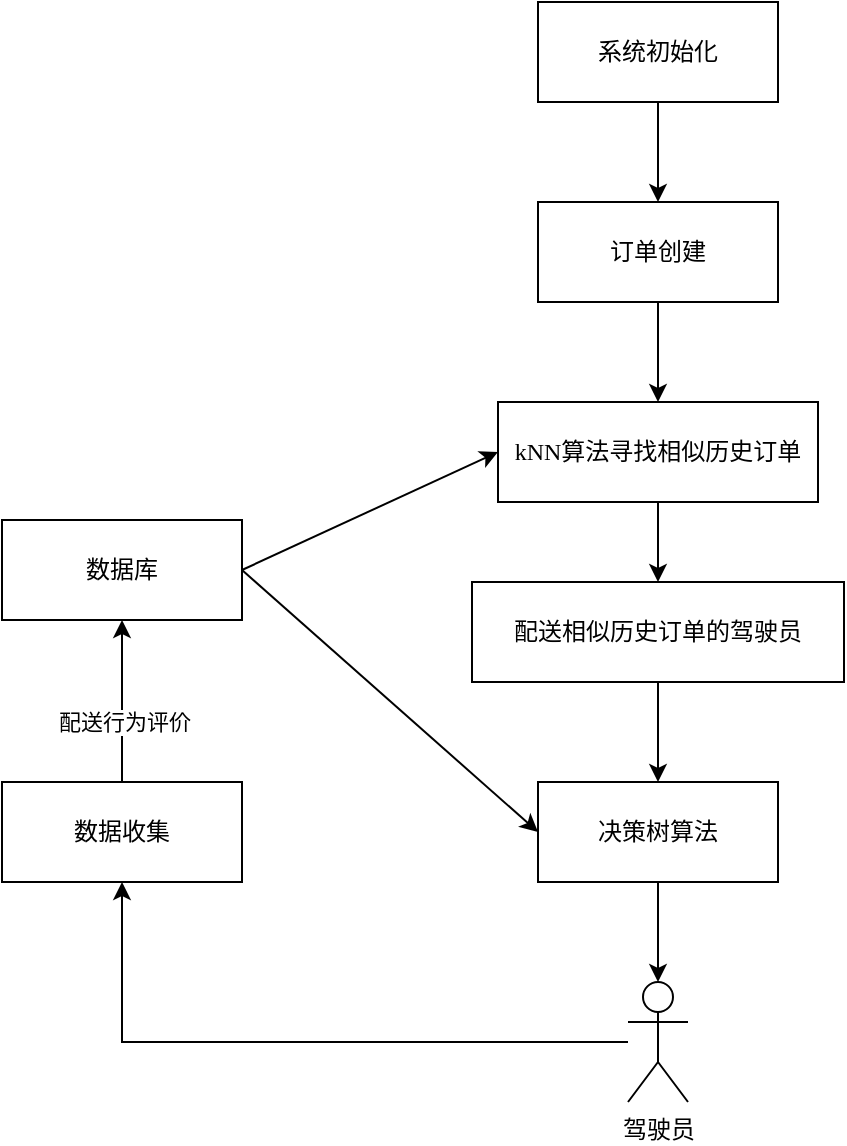 <mxfile version="13.10.4" type="github" pages="2">
  <diagram id="PeFQfypTE_811V4LsQpA" name="Page-1">
    <mxGraphModel dx="946" dy="614" grid="1" gridSize="10" guides="1" tooltips="1" connect="1" arrows="1" fold="1" page="1" pageScale="1" pageWidth="827" pageHeight="1169" math="0" shadow="0">
      <root>
        <mxCell id="0" />
        <mxCell id="1" parent="0" />
        <mxCell id="2WCbWdA5m7WLPWOlQFtL-9" style="edgeStyle=orthogonalEdgeStyle;rounded=0;orthogonalLoop=1;jettySize=auto;html=1;entryX=0.5;entryY=0;entryDx=0;entryDy=0;fontFamily=Georgia;" parent="1" source="2WCbWdA5m7WLPWOlQFtL-1" target="2WCbWdA5m7WLPWOlQFtL-2" edge="1">
          <mxGeometry relative="1" as="geometry" />
        </mxCell>
        <mxCell id="2WCbWdA5m7WLPWOlQFtL-1" value="订单创建" style="rounded=0;whiteSpace=wrap;html=1;fontFamily=Georgia;" parent="1" vertex="1">
          <mxGeometry x="360" y="100" width="120" height="50" as="geometry" />
        </mxCell>
        <mxCell id="2WCbWdA5m7WLPWOlQFtL-10" style="edgeStyle=orthogonalEdgeStyle;rounded=0;orthogonalLoop=1;jettySize=auto;html=1;entryX=0.5;entryY=0;entryDx=0;entryDy=0;fontFamily=Georgia;" parent="1" source="2WCbWdA5m7WLPWOlQFtL-2" target="2WCbWdA5m7WLPWOlQFtL-3" edge="1">
          <mxGeometry relative="1" as="geometry" />
        </mxCell>
        <mxCell id="2WCbWdA5m7WLPWOlQFtL-2" value="kNN算法寻找相似历史订单" style="rounded=0;whiteSpace=wrap;html=1;fontFamily=Georgia;" parent="1" vertex="1">
          <mxGeometry x="340" y="200" width="160" height="50" as="geometry" />
        </mxCell>
        <mxCell id="2WCbWdA5m7WLPWOlQFtL-11" style="edgeStyle=orthogonalEdgeStyle;rounded=0;orthogonalLoop=1;jettySize=auto;html=1;entryX=0.5;entryY=0;entryDx=0;entryDy=0;fontFamily=Georgia;" parent="1" source="2WCbWdA5m7WLPWOlQFtL-3" target="2WCbWdA5m7WLPWOlQFtL-7" edge="1">
          <mxGeometry relative="1" as="geometry" />
        </mxCell>
        <mxCell id="2WCbWdA5m7WLPWOlQFtL-3" value="配送相似历史订单的驾驶员" style="rounded=0;whiteSpace=wrap;html=1;fontFamily=Georgia;" parent="1" vertex="1">
          <mxGeometry x="327" y="290" width="186" height="50" as="geometry" />
        </mxCell>
        <mxCell id="2WCbWdA5m7WLPWOlQFtL-17" style="edgeStyle=none;rounded=0;orthogonalLoop=1;jettySize=auto;html=1;entryX=0.5;entryY=0;entryDx=0;entryDy=0;entryPerimeter=0;fontFamily=Georgia;" parent="1" source="2WCbWdA5m7WLPWOlQFtL-7" target="2WCbWdA5m7WLPWOlQFtL-15" edge="1">
          <mxGeometry relative="1" as="geometry" />
        </mxCell>
        <mxCell id="2WCbWdA5m7WLPWOlQFtL-7" value="决策树算法" style="rounded=0;whiteSpace=wrap;html=1;fontFamily=Georgia;" parent="1" vertex="1">
          <mxGeometry x="360" y="390" width="120" height="50" as="geometry" />
        </mxCell>
        <mxCell id="2WCbWdA5m7WLPWOlQFtL-20" style="edgeStyle=orthogonalEdgeStyle;rounded=0;orthogonalLoop=1;jettySize=auto;html=1;entryX=0.5;entryY=1;entryDx=0;entryDy=0;exitX=0.5;exitY=0;exitDx=0;exitDy=0;fontFamily=Georgia;" parent="1" source="2WCbWdA5m7WLPWOlQFtL-24" target="2WCbWdA5m7WLPWOlQFtL-19" edge="1">
          <mxGeometry relative="1" as="geometry">
            <mxPoint x="340" y="520" as="targetPoint" />
          </mxGeometry>
        </mxCell>
        <mxCell id="2WCbWdA5m7WLPWOlQFtL-21" value="配送行为评价" style="edgeLabel;html=1;align=center;verticalAlign=middle;resizable=0;points=[];fontFamily=Georgia;" parent="2WCbWdA5m7WLPWOlQFtL-20" vertex="1" connectable="0">
          <mxGeometry x="-0.243" y="-1" relative="1" as="geometry">
            <mxPoint as="offset" />
          </mxGeometry>
        </mxCell>
        <mxCell id="2WCbWdA5m7WLPWOlQFtL-25" style="edgeStyle=orthogonalEdgeStyle;rounded=0;orthogonalLoop=1;jettySize=auto;html=1;entryX=0.5;entryY=1;entryDx=0;entryDy=0;fontFamily=Georgia;" parent="1" source="2WCbWdA5m7WLPWOlQFtL-15" target="2WCbWdA5m7WLPWOlQFtL-24" edge="1">
          <mxGeometry relative="1" as="geometry" />
        </mxCell>
        <mxCell id="2WCbWdA5m7WLPWOlQFtL-15" value="驾驶员" style="shape=umlActor;verticalLabelPosition=bottom;labelBackgroundColor=#ffffff;verticalAlign=top;html=1;outlineConnect=0;fontFamily=Georgia;" parent="1" vertex="1">
          <mxGeometry x="405" y="490" width="30" height="60" as="geometry" />
        </mxCell>
        <mxCell id="2WCbWdA5m7WLPWOlQFtL-22" style="rounded=0;orthogonalLoop=1;jettySize=auto;html=1;entryX=0;entryY=0.5;entryDx=0;entryDy=0;exitX=1;exitY=0.5;exitDx=0;exitDy=0;fontFamily=Georgia;" parent="1" source="2WCbWdA5m7WLPWOlQFtL-19" target="2WCbWdA5m7WLPWOlQFtL-2" edge="1">
          <mxGeometry relative="1" as="geometry" />
        </mxCell>
        <mxCell id="2WCbWdA5m7WLPWOlQFtL-23" style="edgeStyle=none;rounded=0;orthogonalLoop=1;jettySize=auto;html=1;entryX=0;entryY=0.5;entryDx=0;entryDy=0;exitX=1;exitY=0.5;exitDx=0;exitDy=0;fontFamily=Georgia;" parent="1" source="2WCbWdA5m7WLPWOlQFtL-19" target="2WCbWdA5m7WLPWOlQFtL-7" edge="1">
          <mxGeometry relative="1" as="geometry" />
        </mxCell>
        <mxCell id="2WCbWdA5m7WLPWOlQFtL-19" value="数据库" style="rounded=0;whiteSpace=wrap;html=1;fontFamily=Georgia;" parent="1" vertex="1">
          <mxGeometry x="92" y="259" width="120" height="50" as="geometry" />
        </mxCell>
        <mxCell id="2WCbWdA5m7WLPWOlQFtL-24" value="数据收集" style="rounded=0;whiteSpace=wrap;html=1;fontFamily=Georgia;" parent="1" vertex="1">
          <mxGeometry x="92" y="390" width="120" height="50" as="geometry" />
        </mxCell>
        <mxCell id="fOUUdUjOZJCT6rzFa5qx-2" style="edgeStyle=orthogonalEdgeStyle;rounded=0;orthogonalLoop=1;jettySize=auto;html=1;entryX=0.5;entryY=0;entryDx=0;entryDy=0;" parent="1" source="fOUUdUjOZJCT6rzFa5qx-1" target="2WCbWdA5m7WLPWOlQFtL-1" edge="1">
          <mxGeometry relative="1" as="geometry" />
        </mxCell>
        <mxCell id="fOUUdUjOZJCT6rzFa5qx-1" value="系统初始化" style="rounded=0;whiteSpace=wrap;html=1;fontFamily=Georgia;" parent="1" vertex="1">
          <mxGeometry x="360" width="120" height="50" as="geometry" />
        </mxCell>
      </root>
    </mxGraphModel>
  </diagram>
  <diagram name="English version of Page-1" id="iPzfZTRPRRoJLGzE3nM6">
    <mxGraphModel dx="946" dy="614" grid="1" gridSize="10" guides="1" tooltips="1" connect="1" arrows="1" fold="1" page="1" pageScale="1" pageWidth="827" pageHeight="1169" math="0" shadow="0">
      <root>
        <mxCell id="qlGtOZ3_fumsXV_bZ_-v-0" />
        <mxCell id="qlGtOZ3_fumsXV_bZ_-v-1" parent="qlGtOZ3_fumsXV_bZ_-v-0" />
        <mxCell id="qlGtOZ3_fumsXV_bZ_-v-2" style="edgeStyle=orthogonalEdgeStyle;rounded=0;orthogonalLoop=1;jettySize=auto;html=1;entryX=0.5;entryY=0;entryDx=0;entryDy=0;fontFamily=Georgia;" edge="1" parent="qlGtOZ3_fumsXV_bZ_-v-1" source="qlGtOZ3_fumsXV_bZ_-v-3" target="qlGtOZ3_fumsXV_bZ_-v-5">
          <mxGeometry relative="1" as="geometry" />
        </mxCell>
        <mxCell id="qlGtOZ3_fumsXV_bZ_-v-20" value="KNN&amp;nbsp;algorithm" style="edgeLabel;html=1;align=center;verticalAlign=middle;resizable=0;points=[];" vertex="1" connectable="0" parent="qlGtOZ3_fumsXV_bZ_-v-2">
          <mxGeometry x="-0.28" y="1" relative="1" as="geometry">
            <mxPoint as="offset" />
          </mxGeometry>
        </mxCell>
        <mxCell id="qlGtOZ3_fumsXV_bZ_-v-3" value="Create order" style="rounded=0;whiteSpace=wrap;html=1;fontFamily=Georgia;" vertex="1" parent="qlGtOZ3_fumsXV_bZ_-v-1">
          <mxGeometry x="360" y="100" width="120" height="50" as="geometry" />
        </mxCell>
        <mxCell id="qlGtOZ3_fumsXV_bZ_-v-4" style="edgeStyle=orthogonalEdgeStyle;rounded=0;orthogonalLoop=1;jettySize=auto;html=1;entryX=0.5;entryY=0;entryDx=0;entryDy=0;fontFamily=Georgia;" edge="1" parent="qlGtOZ3_fumsXV_bZ_-v-1" source="qlGtOZ3_fumsXV_bZ_-v-5" target="qlGtOZ3_fumsXV_bZ_-v-7">
          <mxGeometry relative="1" as="geometry" />
        </mxCell>
        <mxCell id="qlGtOZ3_fumsXV_bZ_-v-5" value="Find similar &lt;br&gt;historical orders" style="rounded=0;whiteSpace=wrap;html=1;fontFamily=Georgia;" vertex="1" parent="qlGtOZ3_fumsXV_bZ_-v-1">
          <mxGeometry x="340" y="200" width="160" height="50" as="geometry" />
        </mxCell>
        <mxCell id="qlGtOZ3_fumsXV_bZ_-v-6" style="edgeStyle=orthogonalEdgeStyle;rounded=0;orthogonalLoop=1;jettySize=auto;html=1;entryX=0.5;entryY=0;entryDx=0;entryDy=0;fontFamily=Georgia;" edge="1" parent="qlGtOZ3_fumsXV_bZ_-v-1" source="qlGtOZ3_fumsXV_bZ_-v-7" target="qlGtOZ3_fumsXV_bZ_-v-9">
          <mxGeometry relative="1" as="geometry" />
        </mxCell>
        <mxCell id="qlGtOZ3_fumsXV_bZ_-v-7" value="配送相似历史订单的驾驶员" style="rounded=0;whiteSpace=wrap;html=1;fontFamily=Georgia;" vertex="1" parent="qlGtOZ3_fumsXV_bZ_-v-1">
          <mxGeometry x="327" y="290" width="186" height="50" as="geometry" />
        </mxCell>
        <mxCell id="qlGtOZ3_fumsXV_bZ_-v-8" style="edgeStyle=none;rounded=0;orthogonalLoop=1;jettySize=auto;html=1;entryX=0.5;entryY=0;entryDx=0;entryDy=0;entryPerimeter=0;fontFamily=Georgia;" edge="1" parent="qlGtOZ3_fumsXV_bZ_-v-1" source="qlGtOZ3_fumsXV_bZ_-v-9" target="qlGtOZ3_fumsXV_bZ_-v-13">
          <mxGeometry relative="1" as="geometry" />
        </mxCell>
        <mxCell id="qlGtOZ3_fumsXV_bZ_-v-9" value="决策树算法" style="rounded=0;whiteSpace=wrap;html=1;fontFamily=Georgia;" vertex="1" parent="qlGtOZ3_fumsXV_bZ_-v-1">
          <mxGeometry x="360" y="390" width="120" height="50" as="geometry" />
        </mxCell>
        <mxCell id="qlGtOZ3_fumsXV_bZ_-v-10" style="edgeStyle=orthogonalEdgeStyle;rounded=0;orthogonalLoop=1;jettySize=auto;html=1;entryX=0.5;entryY=1;entryDx=0;entryDy=0;exitX=0.5;exitY=0;exitDx=0;exitDy=0;fontFamily=Georgia;" edge="1" parent="qlGtOZ3_fumsXV_bZ_-v-1" source="qlGtOZ3_fumsXV_bZ_-v-17" target="qlGtOZ3_fumsXV_bZ_-v-16">
          <mxGeometry relative="1" as="geometry">
            <mxPoint x="340" y="520" as="targetPoint" />
          </mxGeometry>
        </mxCell>
        <mxCell id="qlGtOZ3_fumsXV_bZ_-v-11" value="配送行为评价" style="edgeLabel;html=1;align=center;verticalAlign=middle;resizable=0;points=[];fontFamily=Georgia;" vertex="1" connectable="0" parent="qlGtOZ3_fumsXV_bZ_-v-10">
          <mxGeometry x="-0.243" y="-1" relative="1" as="geometry">
            <mxPoint as="offset" />
          </mxGeometry>
        </mxCell>
        <mxCell id="qlGtOZ3_fumsXV_bZ_-v-12" style="edgeStyle=orthogonalEdgeStyle;rounded=0;orthogonalLoop=1;jettySize=auto;html=1;entryX=0.5;entryY=1;entryDx=0;entryDy=0;fontFamily=Georgia;" edge="1" parent="qlGtOZ3_fumsXV_bZ_-v-1" source="qlGtOZ3_fumsXV_bZ_-v-13" target="qlGtOZ3_fumsXV_bZ_-v-17">
          <mxGeometry relative="1" as="geometry" />
        </mxCell>
        <mxCell id="qlGtOZ3_fumsXV_bZ_-v-13" value="驾驶员" style="shape=umlActor;verticalLabelPosition=bottom;labelBackgroundColor=#ffffff;verticalAlign=top;html=1;outlineConnect=0;fontFamily=Georgia;" vertex="1" parent="qlGtOZ3_fumsXV_bZ_-v-1">
          <mxGeometry x="405" y="490" width="30" height="60" as="geometry" />
        </mxCell>
        <mxCell id="qlGtOZ3_fumsXV_bZ_-v-14" style="rounded=0;orthogonalLoop=1;jettySize=auto;html=1;entryX=0;entryY=0.5;entryDx=0;entryDy=0;exitX=1;exitY=0.5;exitDx=0;exitDy=0;fontFamily=Georgia;" edge="1" parent="qlGtOZ3_fumsXV_bZ_-v-1" source="qlGtOZ3_fumsXV_bZ_-v-16" target="qlGtOZ3_fumsXV_bZ_-v-5">
          <mxGeometry relative="1" as="geometry" />
        </mxCell>
        <mxCell id="qlGtOZ3_fumsXV_bZ_-v-15" style="edgeStyle=none;rounded=0;orthogonalLoop=1;jettySize=auto;html=1;entryX=0;entryY=0.5;entryDx=0;entryDy=0;exitX=1;exitY=0.5;exitDx=0;exitDy=0;fontFamily=Georgia;" edge="1" parent="qlGtOZ3_fumsXV_bZ_-v-1" source="qlGtOZ3_fumsXV_bZ_-v-16" target="qlGtOZ3_fumsXV_bZ_-v-9">
          <mxGeometry relative="1" as="geometry" />
        </mxCell>
        <mxCell id="qlGtOZ3_fumsXV_bZ_-v-16" value="数据库" style="rounded=0;whiteSpace=wrap;html=1;fontFamily=Georgia;" vertex="1" parent="qlGtOZ3_fumsXV_bZ_-v-1">
          <mxGeometry x="92" y="259" width="120" height="50" as="geometry" />
        </mxCell>
        <mxCell id="qlGtOZ3_fumsXV_bZ_-v-17" value="数据收集" style="rounded=0;whiteSpace=wrap;html=1;fontFamily=Georgia;" vertex="1" parent="qlGtOZ3_fumsXV_bZ_-v-1">
          <mxGeometry x="92" y="390" width="120" height="50" as="geometry" />
        </mxCell>
        <mxCell id="qlGtOZ3_fumsXV_bZ_-v-18" style="edgeStyle=orthogonalEdgeStyle;rounded=0;orthogonalLoop=1;jettySize=auto;html=1;entryX=0.5;entryY=0;entryDx=0;entryDy=0;" edge="1" parent="qlGtOZ3_fumsXV_bZ_-v-1" source="qlGtOZ3_fumsXV_bZ_-v-19" target="qlGtOZ3_fumsXV_bZ_-v-3">
          <mxGeometry relative="1" as="geometry" />
        </mxCell>
        <mxCell id="qlGtOZ3_fumsXV_bZ_-v-19" value="Initialize system" style="rounded=0;whiteSpace=wrap;html=1;fontFamily=Georgia;" vertex="1" parent="qlGtOZ3_fumsXV_bZ_-v-1">
          <mxGeometry x="360" width="120" height="50" as="geometry" />
        </mxCell>
      </root>
    </mxGraphModel>
  </diagram>
</mxfile>
